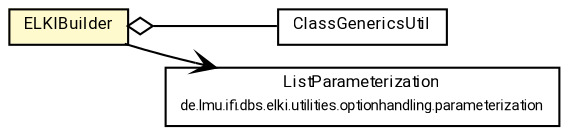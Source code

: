 #!/usr/local/bin/dot
#
# Class diagram 
# Generated by UMLGraph version R5_7_2-60-g0e99a6 (http://www.spinellis.gr/umlgraph/)
#

digraph G {
	graph [fontnames="svg"]
	edge [fontname="Roboto",fontsize=7,labelfontname="Roboto",labelfontsize=7,color="black"];
	node [fontname="Roboto",fontcolor="black",fontsize=8,shape=plaintext,margin=0,width=0,height=0];
	nodesep=0.15;
	ranksep=0.25;
	rankdir=LR;
	// de.lmu.ifi.dbs.elki.utilities.ClassGenericsUtil
	c3700528 [label=<<table title="de.lmu.ifi.dbs.elki.utilities.ClassGenericsUtil" border="0" cellborder="1" cellspacing="0" cellpadding="2" href="ClassGenericsUtil.html" target="_parent">
		<tr><td><table border="0" cellspacing="0" cellpadding="1">
		<tr><td align="center" balign="center"> <font face="Roboto">ClassGenericsUtil</font> </td></tr>
		</table></td></tr>
		</table>>, URL="ClassGenericsUtil.html"];
	// de.lmu.ifi.dbs.elki.utilities.optionhandling.parameterization.ListParameterization
	c3700572 [label=<<table title="de.lmu.ifi.dbs.elki.utilities.optionhandling.parameterization.ListParameterization" border="0" cellborder="1" cellspacing="0" cellpadding="2" href="optionhandling/parameterization/ListParameterization.html" target="_parent">
		<tr><td><table border="0" cellspacing="0" cellpadding="1">
		<tr><td align="center" balign="center"> <font face="Roboto">ListParameterization</font> </td></tr>
		<tr><td align="center" balign="center"> <font face="Roboto" point-size="7.0">de.lmu.ifi.dbs.elki.utilities.optionhandling.parameterization</font> </td></tr>
		</table></td></tr>
		</table>>, URL="optionhandling/parameterization/ListParameterization.html"];
	// de.lmu.ifi.dbs.elki.utilities.ELKIBuilder<T>
	c3700592 [label=<<table title="de.lmu.ifi.dbs.elki.utilities.ELKIBuilder" border="0" cellborder="1" cellspacing="0" cellpadding="2" bgcolor="lemonChiffon" href="ELKIBuilder.html" target="_parent">
		<tr><td><table border="0" cellspacing="0" cellpadding="1">
		<tr><td align="center" balign="center"> <font face="Roboto">ELKIBuilder</font> </td></tr>
		</table></td></tr>
		</table>>, URL="ELKIBuilder.html"];
	// de.lmu.ifi.dbs.elki.utilities.ELKIBuilder<T> has de.lmu.ifi.dbs.elki.utilities.ClassGenericsUtil
	c3700592 -> c3700528 [arrowhead=none,arrowtail=ediamond,dir=back,weight=4];
	// de.lmu.ifi.dbs.elki.utilities.ELKIBuilder<T> navassoc de.lmu.ifi.dbs.elki.utilities.optionhandling.parameterization.ListParameterization
	c3700592 -> c3700572 [arrowhead=open,weight=1];
}

